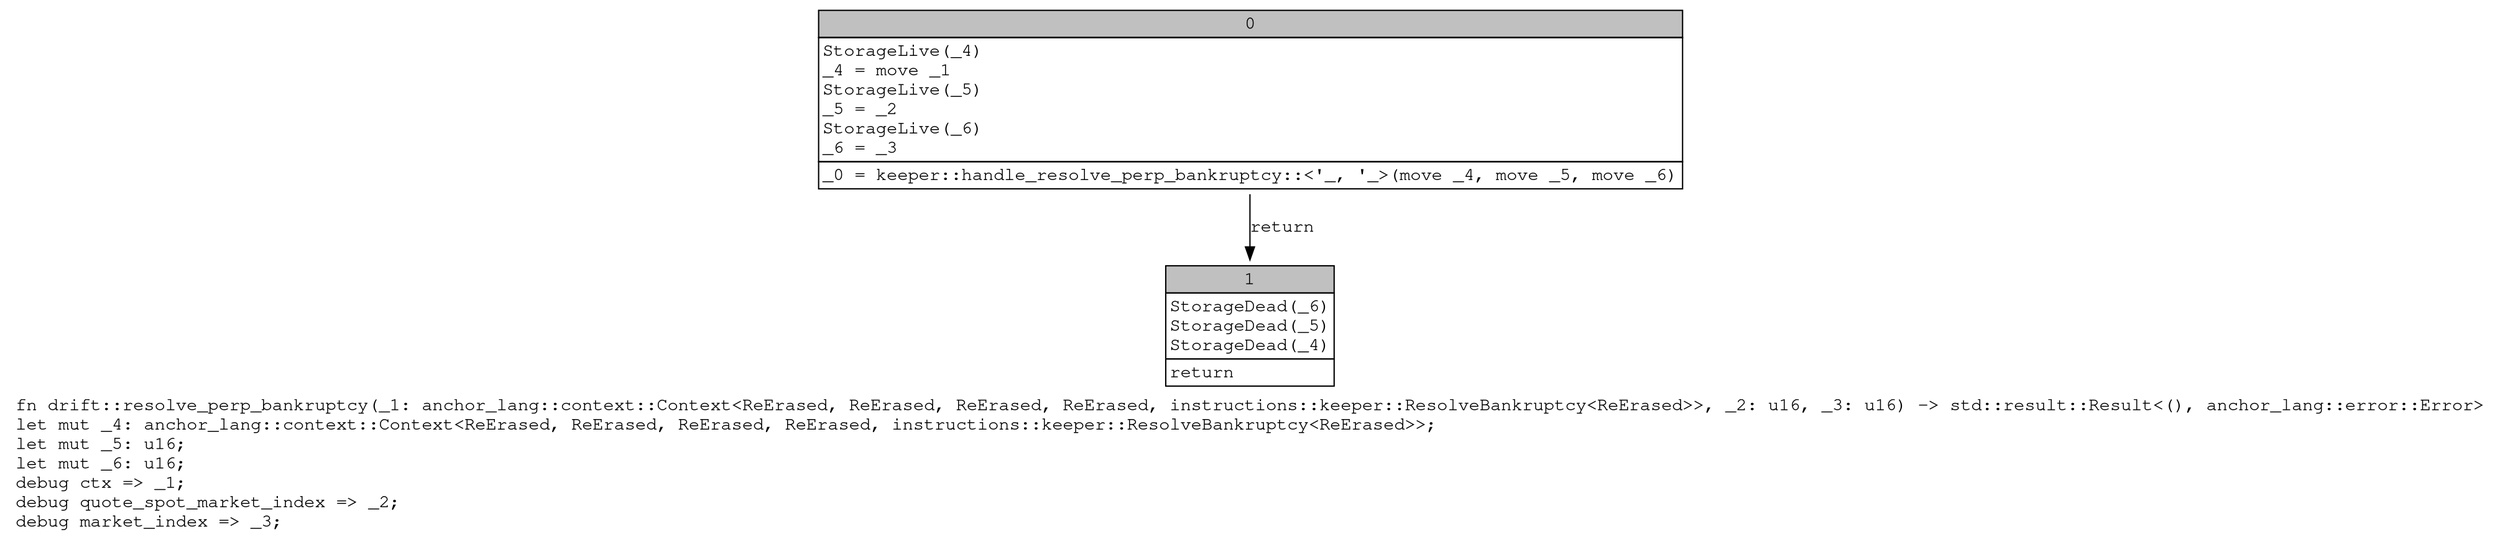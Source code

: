 digraph Mir_0_19960 {
    graph [fontname="Courier, monospace"];
    node [fontname="Courier, monospace"];
    edge [fontname="Courier, monospace"];
    label=<fn drift::resolve_perp_bankruptcy(_1: anchor_lang::context::Context&lt;ReErased, ReErased, ReErased, ReErased, instructions::keeper::ResolveBankruptcy&lt;ReErased&gt;&gt;, _2: u16, _3: u16) -&gt; std::result::Result&lt;(), anchor_lang::error::Error&gt;<br align="left"/>let mut _4: anchor_lang::context::Context&lt;ReErased, ReErased, ReErased, ReErased, instructions::keeper::ResolveBankruptcy&lt;ReErased&gt;&gt;;<br align="left"/>let mut _5: u16;<br align="left"/>let mut _6: u16;<br align="left"/>debug ctx =&gt; _1;<br align="left"/>debug quote_spot_market_index =&gt; _2;<br align="left"/>debug market_index =&gt; _3;<br align="left"/>>;
    bb0__0_19960 [shape="none", label=<<table border="0" cellborder="1" cellspacing="0"><tr><td bgcolor="gray" align="center" colspan="1">0</td></tr><tr><td align="left" balign="left">StorageLive(_4)<br/>_4 = move _1<br/>StorageLive(_5)<br/>_5 = _2<br/>StorageLive(_6)<br/>_6 = _3<br/></td></tr><tr><td align="left">_0 = keeper::handle_resolve_perp_bankruptcy::&lt;'_, '_&gt;(move _4, move _5, move _6)</td></tr></table>>];
    bb1__0_19960 [shape="none", label=<<table border="0" cellborder="1" cellspacing="0"><tr><td bgcolor="gray" align="center" colspan="1">1</td></tr><tr><td align="left" balign="left">StorageDead(_6)<br/>StorageDead(_5)<br/>StorageDead(_4)<br/></td></tr><tr><td align="left">return</td></tr></table>>];
    bb0__0_19960 -> bb1__0_19960 [label="return"];
}
